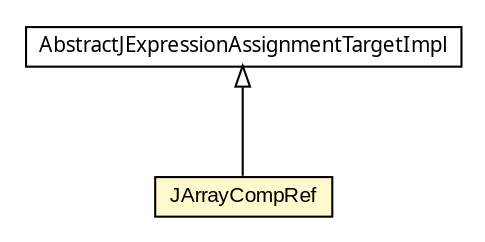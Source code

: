 #!/usr/local/bin/dot
#
# Class diagram 
# Generated by UMLGraph version 5.1 (http://www.umlgraph.org/)
#

digraph G {
	edge [fontname="arial",fontsize=10,labelfontname="arial",labelfontsize=10];
	node [fontname="arial",fontsize=10,shape=plaintext];
	nodesep=0.25;
	ranksep=0.5;
	// com.helger.jcodemodel.JArrayCompRef
	c9176 [label=<<table title="com.helger.jcodemodel.JArrayCompRef" border="0" cellborder="1" cellspacing="0" cellpadding="2" port="p" bgcolor="lemonChiffon" href="./JArrayCompRef.html">
		<tr><td><table border="0" cellspacing="0" cellpadding="1">
<tr><td align="center" balign="center"> JArrayCompRef </td></tr>
		</table></td></tr>
		</table>>, fontname="arial", fontcolor="black", fontsize=10.0];
	// com.helger.jcodemodel.AbstractJExpressionAssignmentTargetImpl
	c9201 [label=<<table title="com.helger.jcodemodel.AbstractJExpressionAssignmentTargetImpl" border="0" cellborder="1" cellspacing="0" cellpadding="2" port="p" href="./AbstractJExpressionAssignmentTargetImpl.html">
		<tr><td><table border="0" cellspacing="0" cellpadding="1">
<tr><td align="center" balign="center"><font face="ariali"> AbstractJExpressionAssignmentTargetImpl </font></td></tr>
		</table></td></tr>
		</table>>, fontname="arial", fontcolor="black", fontsize=10.0];
	//com.helger.jcodemodel.JArrayCompRef extends com.helger.jcodemodel.AbstractJExpressionAssignmentTargetImpl
	c9201:p -> c9176:p [dir=back,arrowtail=empty];
}

